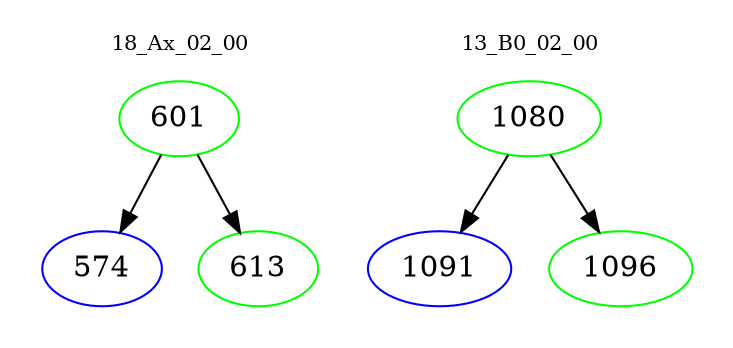 digraph{
subgraph cluster_0 {
color = white
label = "18_Ax_02_00";
fontsize=10;
T0_601 [label="601", color="green"]
T0_601 -> T0_574 [color="black"]
T0_574 [label="574", color="blue"]
T0_601 -> T0_613 [color="black"]
T0_613 [label="613", color="green"]
}
subgraph cluster_1 {
color = white
label = "13_B0_02_00";
fontsize=10;
T1_1080 [label="1080", color="green"]
T1_1080 -> T1_1091 [color="black"]
T1_1091 [label="1091", color="blue"]
T1_1080 -> T1_1096 [color="black"]
T1_1096 [label="1096", color="green"]
}
}
